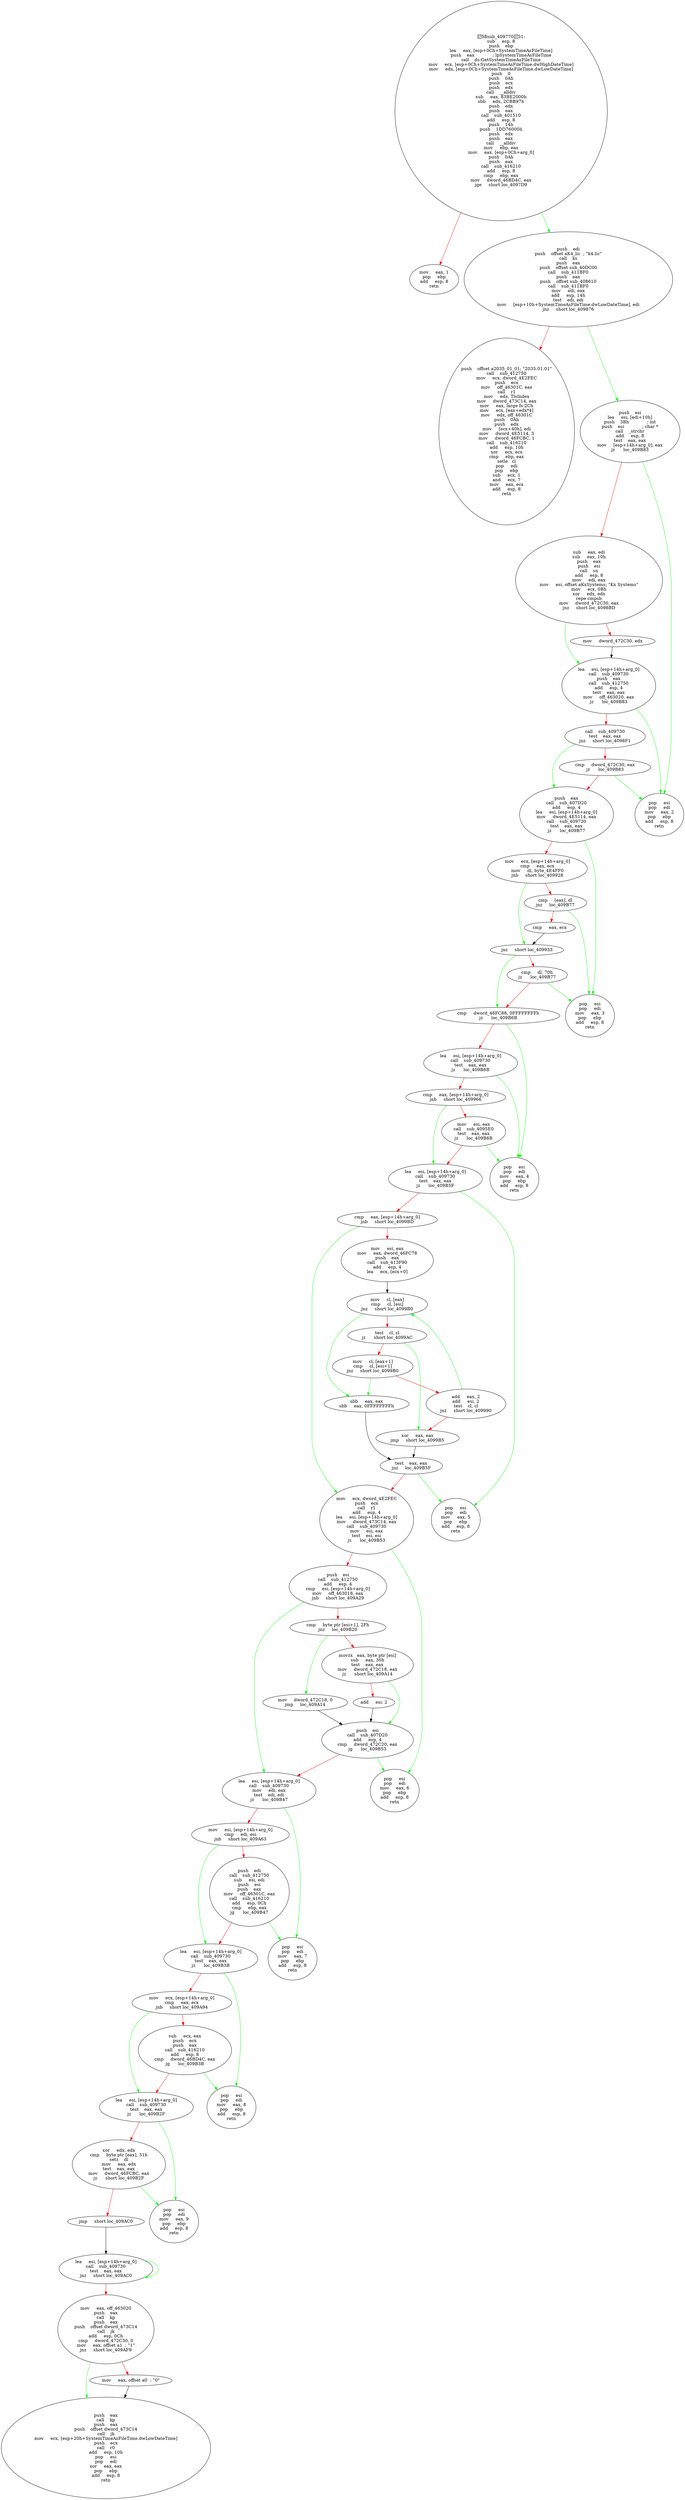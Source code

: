 digraph G{
Node0 [label = "58sub_40977031:
sub     esp, 8
push    ebp
lea     eax, [esp+0Ch+SystemTimeAsFileTime]
push    eax             ; lpSystemTimeAsFileTime
call    ds:GetSystemTimeAsFileTime
mov     ecx, [esp+0Ch+SystemTimeAsFileTime.dwHighDateTime]
mov     edx, [esp+0Ch+SystemTimeAsFileTime.dwLowDateTime]
push    0
push    0Ah
push    ecx
push    edx
call    __alldiv
sub     eax, 83BE2000h
sbb     edx, 2CBB97h
push    edx
push    eax
call    sub_401510
add     esp, 8
push    14h
push    1DD76000h
push    edx
push    eax
call    __alldiv
mov     ebp, eax
mov     eax, [esp+0Ch+arg_0]
push    0Ah
push    eax
call    sub_416210
add     esp, 8
cmp     ebp, eax
mov     dword_46BD4C, eax
jge     short loc_4097D9"]
Node1 [label = "mov     eax, 1
pop     ebp
add     esp, 8
retn"]
Node2 [label = "push    edi
push    offset aK4_lic  ; \"k4.lic\"
call    ks
push    eax
push    offset sub_40DC00
call    sub_411BF0
push    eax
push    offset sub_408610
call    sub_411BF0
mov     edi, eax
add     esp, 14h
test    edi, edi
mov     [esp+10h+SystemTimeAsFileTime.dwLowDateTime], edi
jnz     short loc_409876"]
Node3 [label = "push    offset a2035_01_01; \"2035.01.01\"
call    sub_412750
mov     ecx, dword_4E2FEC
push    ecx
mov     off_46301C, eax
call    r1
mov     edx, TlsIndex
mov     dword_473C14, eax
mov     eax, large fs:2Ch
mov     ecx, [eax+edx*4]
mov     edx, off_46301C
push    0Ah
push    edx
mov     [ecx+40h], edi
mov     dword_4E5114, 3
mov     dword_46FCBC, 1
call    sub_416210
add     esp, 10h
xor     ecx, ecx
cmp     ebp, eax
setle   cl
pop     edi
pop     ebp
sub     ecx, 1
and     ecx, 7
mov     eax, ecx
add     esp, 8
retn"]
Node4 [label = "push    esi
lea     esi, [edi+10h]
push    3Bh             ; int
push    esi             ; char *
call    _strchr
add     esp, 8
test    eax, eax
mov     [esp+14h+arg_0], eax
jz      loc_409B83"]
Node5 [label = "sub     eax, edi
sub     eax, 10h
push    eax
push    esi
call    sn
add     esp, 8
mov     edi, eax
mov     esi, offset aKxSystems; \"Kx Systems\"
mov     ecx, 0Bh
xor     edx, edx
repe cmpsb
mov     dword_472C30, eax
jnz     short loc_4098BD"]
Node6 [label = "mov     dword_472C30, edx"]
Node7 [label = "lea     esi, [esp+14h+arg_0]
call    sub_409730
push    eax
call    sub_412750
add     esp, 4
test    eax, eax
mov     off_463020, eax
jz      loc_409B83"]
Node8 [label = "call    sub_409730
test    eax, eax
jnz     short loc_4098F1"]
Node9 [label = "cmp     dword_472C30, eax
jz      loc_409B83"]
Node10 [label = "push    eax
call    sub_407D20
add     esp, 4
lea     esi, [esp+14h+arg_0]
mov     dword_4E5114, eax
call    sub_409730
test    eax, eax
jz      loc_409B77"]
Node11 [label = "mov     ecx, [esp+14h+arg_0]
cmp     eax, ecx
mov     dl, byte_4E4FF0
jnb     short loc_409928"]
Node12 [label = "cmp     [eax], dl
jnz     loc_409B77"]
Node13 [label = "cmp     eax, ecx"]
Node14 [label = "jnz     short loc_409933"]
Node15 [label = "cmp     dl, 70h
jz      loc_409B77"]
Node16 [label = "cmp     dword_46FC88, 0FFFFFFFFh
jz      loc_409B6B"]
Node17 [label = "lea     esi, [esp+14h+arg_0]
call    sub_409730
test    eax, eax
jz      loc_409B6B"]
Node18 [label = "cmp     eax, [esp+14h+arg_0]
jnb     short loc_409966"]
Node19 [label = "mov     esi, eax
call    sub_4095E0
test    eax, eax
jz      loc_409B6B"]
Node20 [label = "lea     esi, [esp+14h+arg_0]
call    sub_409730
test    eax, eax
jz      loc_409B5F"]
Node21 [label = "cmp     eax, [esp+14h+arg_0]
jnb     short loc_4099BD"]
Node22 [label = "mov     esi, eax
mov     eax, dword_46FC78
push    eax
call    sub_413F90
add     esp, 4
lea     ecx, [ecx+0]"]
Node23 [label = "mov     cl, [eax]
cmp     cl, [esi]
jnz     short loc_4099B0"]
Node24 [label = "test    cl, cl
jz      short loc_4099AC"]
Node25 [label = "mov     cl, [eax+1]
cmp     cl, [esi+1]
jnz     short loc_4099B0"]
Node26 [label = "add     eax, 2
add     esi, 2
test    cl, cl
jnz     short loc_409990"]
Node27 [label = "xor     eax, eax
jmp     short loc_4099B5"]
Node28 [label = "sbb     eax, eax
sbb     eax, 0FFFFFFFFh"]
Node29 [label = "test    eax, eax
jnz     loc_409B5F"]
Node30 [label = "mov     ecx, dword_4E2FEC
push    ecx
call    r1
add     esp, 4
lea     esi, [esp+14h+arg_0]
mov     dword_473C14, eax
call    sub_409730
mov     esi, eax
test    esi, esi
jz      loc_409B53"]
Node31 [label = "push    esi
call    sub_412750
add     esp, 4
cmp     esi, [esp+14h+arg_0]
mov     off_463018, eax
jnb     short loc_409A29"]
Node32 [label = "cmp     byte ptr [esi+1], 2Fh
jnz     loc_409B20"]
Node33 [label = "movzx   eax, byte ptr [esi]
sub     eax, 30h
test    eax, eax
mov     dword_472C18, eax
jz      short loc_409A14"]
Node34 [label = "add     esi, 2"]
Node35 [label = "push    esi
call    sub_407D20
add     esp, 4
cmp     dword_472C20, eax
jg      loc_409B53"]
Node36 [label = "lea     esi, [esp+14h+arg_0]
call    sub_409730
mov     edi, eax
test    edi, edi
jz      loc_409B47"]
Node37 [label = "mov     esi, [esp+14h+arg_0]
cmp     edi, esi
jnb     short loc_409A63"]
Node38 [label = "push    edi
call    sub_412750
sub     esi, edi
push    esi
push    eax
mov     off_46301C, eax
call    sub_416210
add     esp, 0Ch
cmp     ebp, eax
jg      loc_409B47"]
Node39 [label = "lea     esi, [esp+14h+arg_0]
call    sub_409730
test    eax, eax
jz      loc_409B3B"]
Node40 [label = "mov     ecx, [esp+14h+arg_0]
cmp     eax, ecx
jnb     short loc_409A94"]
Node41 [label = "sub     ecx, eax
push    ecx
push    eax
call    sub_416210
add     esp, 8
cmp     dword_46BD4C, eax
jg      loc_409B3B"]
Node42 [label = "lea     esi, [esp+14h+arg_0]
call    sub_409730
test    eax, eax
jz      loc_409B2F"]
Node43 [label = "xor     edx, edx
cmp     byte ptr [eax], 31h
setz    dl
mov     eax, edx
test    eax, eax
mov     dword_46FCBC, eax
jz      short loc_409B2F"]
Node44 [label = "jmp     short loc_409AC0"]
Node45 [label = "lea     esi, [esp+14h+arg_0]
call    sub_409730
test    eax, eax
jnz     short loc_409AC0"]
Node46 [label = "mov     eax, off_463020
push    eax
call    kp
push    eax
push    offset dword_473C14
call    jk
add     esp, 0Ch
cmp     dword_472C30, 0
mov     eax, offset a1  ; \"1\"
jnz     short loc_409AF9"]
Node47 [label = "mov     eax, offset a0  ; \"0\""]
Node48 [label = "push    eax
call    kp
push    eax
push    offset dword_473C14
call    jk
mov     ecx, [esp+20h+SystemTimeAsFileTime.dwLowDateTime]
push    ecx
call    r0
add     esp, 10h
pop     esi
pop     edi
xor     eax, eax
pop     ebp
add     esp, 8
retn"]
Node49 [label = "mov     dword_472C18, 0
jmp     loc_409A14"]
Node50 [label = "pop     esi
pop     edi
mov     eax, 9
pop     ebp
add     esp, 8
retn"]
Node51 [label = "pop     esi
pop     edi
mov     eax, 8
pop     ebp
add     esp, 8
retn"]
Node52 [label = "pop     esi
pop     edi
mov     eax, 7
pop     ebp
add     esp, 8
retn"]
Node53 [label = "pop     esi
pop     edi
mov     eax, 6
pop     ebp
add     esp, 8
retn"]
Node54 [label = "pop     esi
pop     edi
mov     eax, 5
pop     ebp
add     esp, 8
retn"]
Node55 [label = "pop     esi
pop     edi
mov     eax, 4
pop     ebp
add     esp, 8
retn"]
Node56 [label = "pop     esi
pop     edi
mov     eax, 3
pop     ebp
add     esp, 8
retn"]
Node57 [label = "pop     esi
pop     edi
mov     eax, 2
pop     ebp
add     esp, 8
retn"]
Node0 -> Node1 [color = "red"]
Node0 -> Node2 [color = "green"]
Node2 -> Node3 [color = "red"]
Node2 -> Node4 [color = "green"]
Node4 -> Node5 [color = "red"]
Node4 -> Node57 [color = "green"]
Node5 -> Node6 [color = "red"]
Node5 -> Node7 [color = "green"]
Node6 -> Node7 [color = "black"]
Node7 -> Node8 [color = "red"]
Node7 -> Node57 [color = "green"]
Node8 -> Node9 [color = "red"]
Node8 -> Node10 [color = "green"]
Node9 -> Node10 [color = "red"]
Node9 -> Node57 [color = "green"]
Node10 -> Node11 [color = "red"]
Node10 -> Node56 [color = "green"]
Node11 -> Node12 [color = "red"]
Node11 -> Node14 [color = "green"]
Node12 -> Node13 [color = "red"]
Node12 -> Node56 [color = "green"]
Node13 -> Node14 [color = "black"]
Node14 -> Node15 [color = "red"]
Node14 -> Node16 [color = "green"]
Node15 -> Node16 [color = "red"]
Node15 -> Node56 [color = "green"]
Node16 -> Node17 [color = "red"]
Node16 -> Node55 [color = "green"]
Node17 -> Node18 [color = "red"]
Node17 -> Node55 [color = "green"]
Node18 -> Node19 [color = "red"]
Node18 -> Node20 [color = "green"]
Node19 -> Node20 [color = "red"]
Node19 -> Node55 [color = "green"]
Node20 -> Node21 [color = "red"]
Node20 -> Node54 [color = "green"]
Node21 -> Node22 [color = "red"]
Node21 -> Node30 [color = "green"]
Node22 -> Node23 [color = "black"]
Node23 -> Node24 [color = "red"]
Node23 -> Node28 [color = "green"]
Node24 -> Node25 [color = "red"]
Node24 -> Node27 [color = "green"]
Node25 -> Node26 [color = "red"]
Node25 -> Node28 [color = "green"]
Node26 -> Node23 [color = "green"]
Node26 -> Node27 [color = "red"]
Node27 -> Node29 [color = "black"]
Node28 -> Node29 [color = "black"]
Node29 -> Node30 [color = "red"]
Node29 -> Node54 [color = "green"]
Node30 -> Node31 [color = "red"]
Node30 -> Node53 [color = "green"]
Node31 -> Node32 [color = "red"]
Node31 -> Node36 [color = "green"]
Node32 -> Node33 [color = "red"]
Node32 -> Node49 [color = "green"]
Node33 -> Node34 [color = "red"]
Node33 -> Node35 [color = "green"]
Node34 -> Node35 [color = "black"]
Node35 -> Node36 [color = "red"]
Node35 -> Node53 [color = "green"]
Node36 -> Node37 [color = "red"]
Node36 -> Node52 [color = "green"]
Node37 -> Node38 [color = "red"]
Node37 -> Node39 [color = "green"]
Node38 -> Node39 [color = "red"]
Node38 -> Node52 [color = "green"]
Node39 -> Node40 [color = "red"]
Node39 -> Node51 [color = "green"]
Node40 -> Node41 [color = "red"]
Node40 -> Node42 [color = "green"]
Node41 -> Node42 [color = "red"]
Node41 -> Node51 [color = "green"]
Node42 -> Node43 [color = "red"]
Node42 -> Node50 [color = "green"]
Node43 -> Node44 [color = "red"]
Node43 -> Node50 [color = "green"]
Node44 -> Node45 [color = "black"]
Node45 -> Node46 [color = "red"]
Node45 -> Node45 [color = "green"]
Node46 -> Node47 [color = "red"]
Node46 -> Node48 [color = "green"]
Node47 -> Node48 [color = "black"]
Node49 -> Node35 [color = "black"]
}